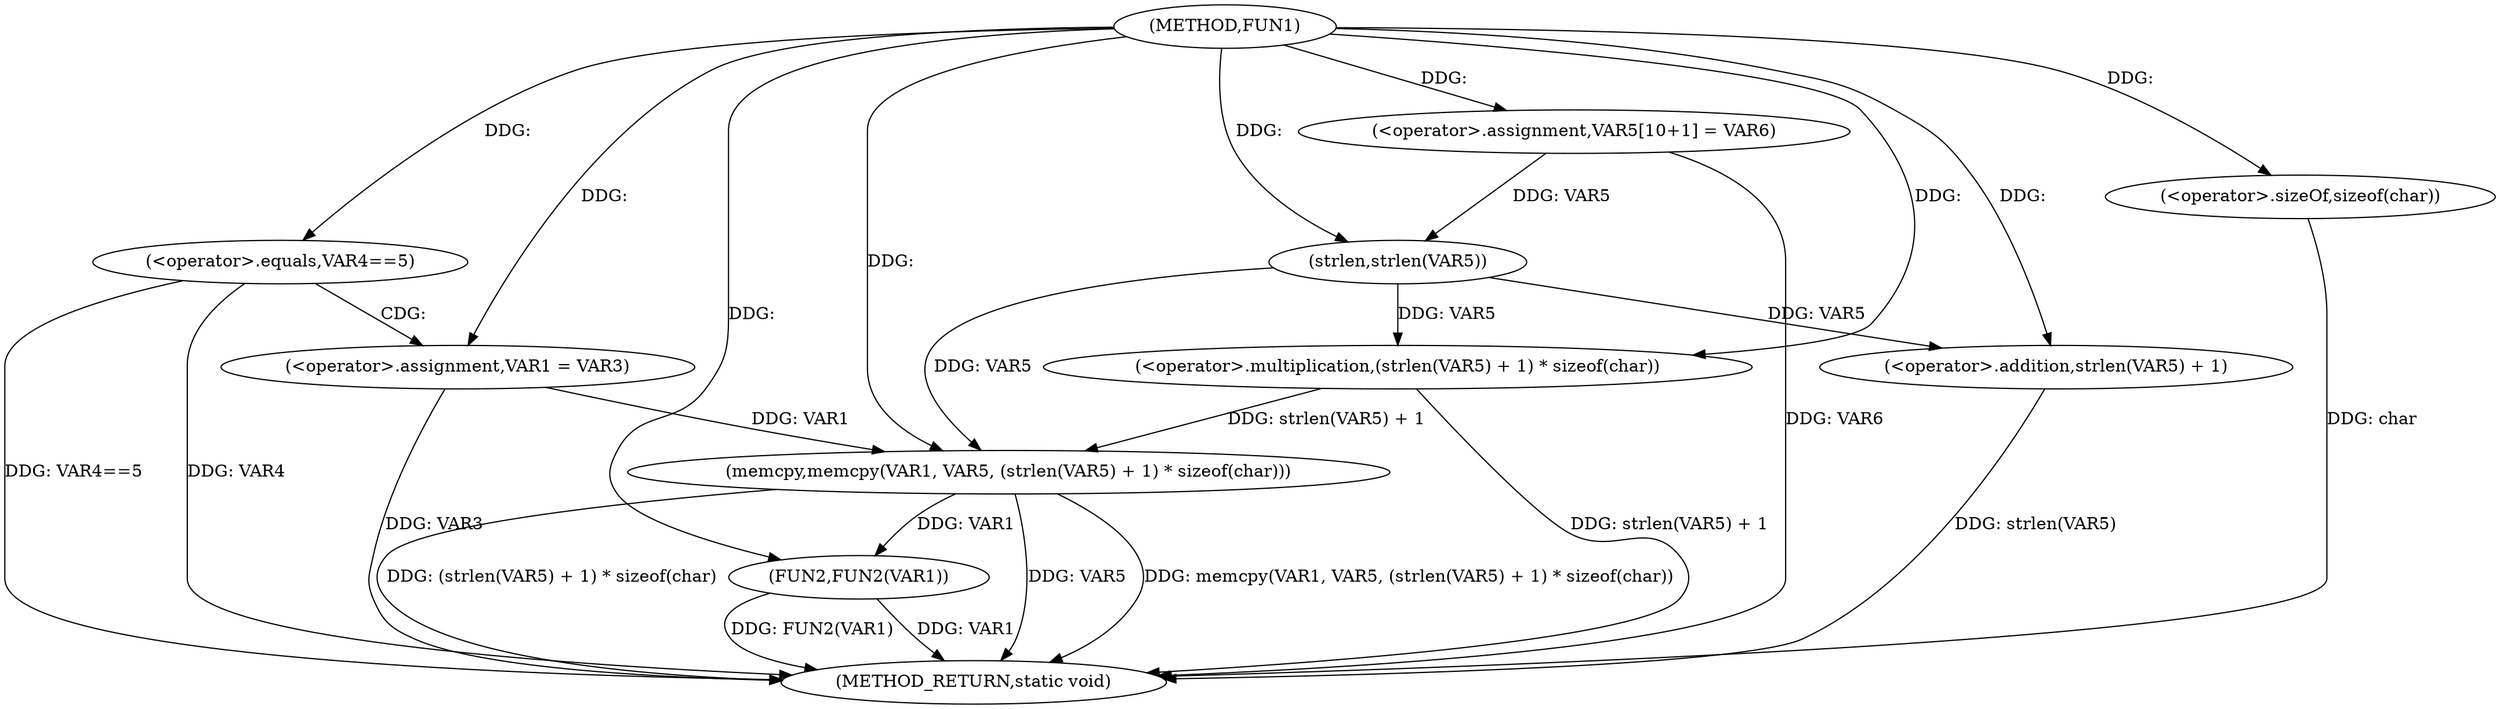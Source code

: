 digraph FUN1 {  
"1000100" [label = "(METHOD,FUN1)" ]
"1000130" [label = "(METHOD_RETURN,static void)" ]
"1000106" [label = "(<operator>.equals,VAR4==5)" ]
"1000110" [label = "(<operator>.assignment,VAR1 = VAR3)" ]
"1000115" [label = "(<operator>.assignment,VAR5[10+1] = VAR6)" ]
"1000118" [label = "(memcpy,memcpy(VAR1, VAR5, (strlen(VAR5) + 1) * sizeof(char)))" ]
"1000121" [label = "(<operator>.multiplication,(strlen(VAR5) + 1) * sizeof(char))" ]
"1000122" [label = "(<operator>.addition,strlen(VAR5) + 1)" ]
"1000123" [label = "(strlen,strlen(VAR5))" ]
"1000126" [label = "(<operator>.sizeOf,sizeof(char))" ]
"1000128" [label = "(FUN2,FUN2(VAR1))" ]
  "1000115" -> "1000130"  [ label = "DDG: VAR6"] 
  "1000106" -> "1000130"  [ label = "DDG: VAR4"] 
  "1000122" -> "1000130"  [ label = "DDG: strlen(VAR5)"] 
  "1000128" -> "1000130"  [ label = "DDG: VAR1"] 
  "1000126" -> "1000130"  [ label = "DDG: char"] 
  "1000118" -> "1000130"  [ label = "DDG: memcpy(VAR1, VAR5, (strlen(VAR5) + 1) * sizeof(char))"] 
  "1000110" -> "1000130"  [ label = "DDG: VAR3"] 
  "1000121" -> "1000130"  [ label = "DDG: strlen(VAR5) + 1"] 
  "1000128" -> "1000130"  [ label = "DDG: FUN2(VAR1)"] 
  "1000106" -> "1000130"  [ label = "DDG: VAR4==5"] 
  "1000118" -> "1000130"  [ label = "DDG: (strlen(VAR5) + 1) * sizeof(char)"] 
  "1000118" -> "1000130"  [ label = "DDG: VAR5"] 
  "1000100" -> "1000106"  [ label = "DDG: "] 
  "1000100" -> "1000110"  [ label = "DDG: "] 
  "1000100" -> "1000115"  [ label = "DDG: "] 
  "1000110" -> "1000118"  [ label = "DDG: VAR1"] 
  "1000100" -> "1000118"  [ label = "DDG: "] 
  "1000123" -> "1000118"  [ label = "DDG: VAR5"] 
  "1000121" -> "1000118"  [ label = "DDG: strlen(VAR5) + 1"] 
  "1000123" -> "1000121"  [ label = "DDG: VAR5"] 
  "1000100" -> "1000121"  [ label = "DDG: "] 
  "1000123" -> "1000122"  [ label = "DDG: VAR5"] 
  "1000115" -> "1000123"  [ label = "DDG: VAR5"] 
  "1000100" -> "1000123"  [ label = "DDG: "] 
  "1000100" -> "1000122"  [ label = "DDG: "] 
  "1000100" -> "1000126"  [ label = "DDG: "] 
  "1000118" -> "1000128"  [ label = "DDG: VAR1"] 
  "1000100" -> "1000128"  [ label = "DDG: "] 
  "1000106" -> "1000110"  [ label = "CDG: "] 
}
